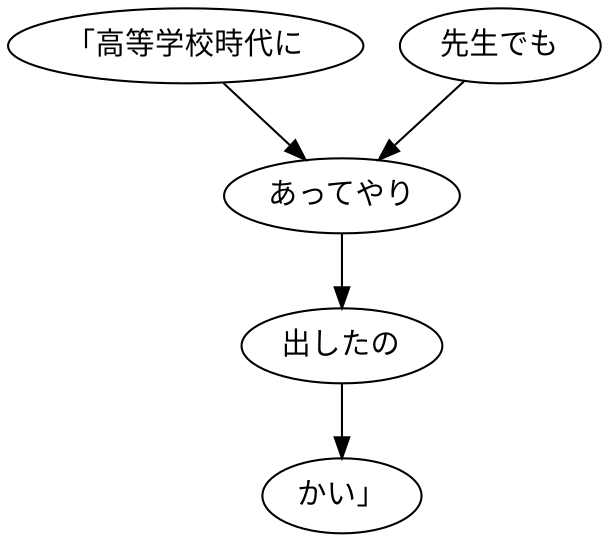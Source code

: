 digraph graph7780 {
	node0 [label="「高等学校時代に"];
	node1 [label="先生でも"];
	node2 [label="あってやり"];
	node3 [label="出したの"];
	node4 [label="かい」"];
	node0 -> node2;
	node1 -> node2;
	node2 -> node3;
	node3 -> node4;
}
